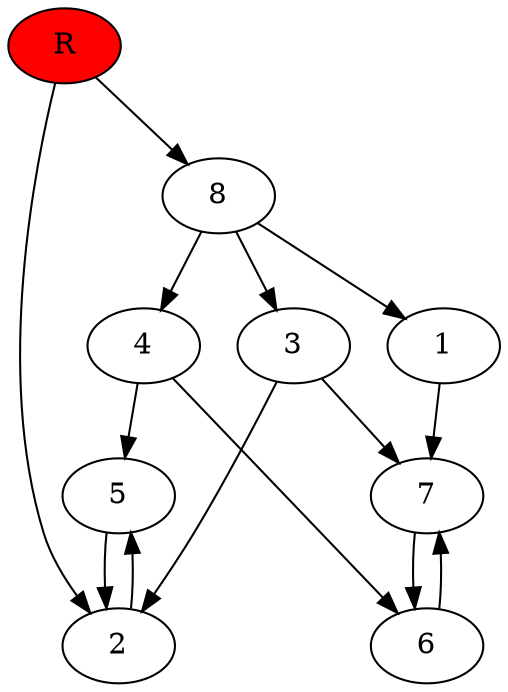 digraph prb22394 {
	1
	2
	3
	4
	5
	6
	7
	8
	R [fillcolor="#ff0000" style=filled]
	1 -> 7
	2 -> 5
	3 -> 2
	3 -> 7
	4 -> 5
	4 -> 6
	5 -> 2
	6 -> 7
	7 -> 6
	8 -> 1
	8 -> 3
	8 -> 4
	R -> 2
	R -> 8
}
